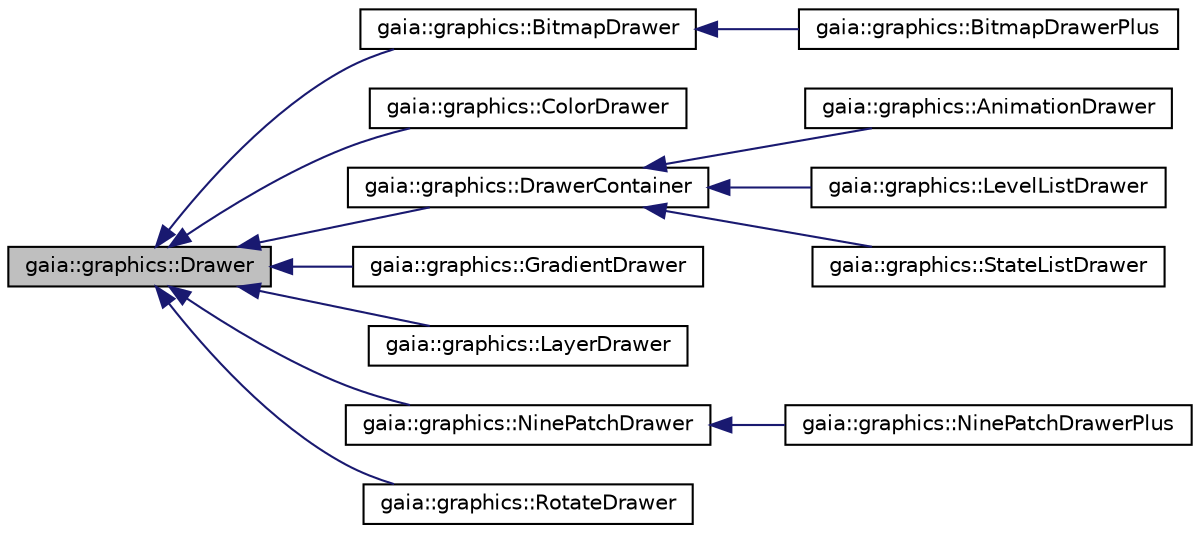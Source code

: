 digraph G
{
  edge [fontname="Helvetica",fontsize="10",labelfontname="Helvetica",labelfontsize="10"];
  node [fontname="Helvetica",fontsize="10",shape=record];
  rankdir=LR;
  Node1 [label="gaia::graphics::Drawer",height=0.2,width=0.4,color="black", fillcolor="grey75", style="filled" fontcolor="black"];
  Node1 -> Node2 [dir=back,color="midnightblue",fontsize="10",style="solid",fontname="Helvetica"];
  Node2 [label="gaia::graphics::BitmapDrawer",height=0.2,width=0.4,color="black", fillcolor="white", style="filled",URL="$d8/d3e/classgaia_1_1graphics_1_1_bitmap_drawer.html",tooltip="A Drawer that wraps a bitmap and can be tiled, stretched, or aligned."];
  Node2 -> Node3 [dir=back,color="midnightblue",fontsize="10",style="solid",fontname="Helvetica"];
  Node3 [label="gaia::graphics::BitmapDrawerPlus",height=0.2,width=0.4,color="black", fillcolor="white", style="filled",URL="$d3/d44/classgaia_1_1graphics_1_1_bitmap_drawer_plus.html",tooltip="A BitmapDrawerPlus only can be defined in an XML file with the &lt;bitmap-plus&gt; element."];
  Node1 -> Node4 [dir=back,color="midnightblue",fontsize="10",style="solid",fontname="Helvetica"];
  Node4 [label="gaia::graphics::ColorDrawer",height=0.2,width=0.4,color="black", fillcolor="white", style="filled",URL="$d6/dcd/classgaia_1_1graphics_1_1_color_drawer.html",tooltip="A specialized Drawer that fills the Canvas with a specified color."];
  Node1 -> Node5 [dir=back,color="midnightblue",fontsize="10",style="solid",fontname="Helvetica"];
  Node5 [label="gaia::graphics::DrawerContainer",height=0.2,width=0.4,color="black", fillcolor="white", style="filled",URL="$d0/da6/classgaia_1_1graphics_1_1_drawer_container.html",tooltip="A helper class that contains several Drawers and selects which one to use."];
  Node5 -> Node6 [dir=back,color="midnightblue",fontsize="10",style="solid",fontname="Helvetica"];
  Node6 [label="gaia::graphics::AnimationDrawer",height=0.2,width=0.4,color="black", fillcolor="white", style="filled",URL="$d4/d9c/classgaia_1_1graphics_1_1_animation_drawer.html",tooltip="An object used to create frame-by-frame animations, defined by a series of Drawer objects..."];
  Node5 -> Node7 [dir=back,color="midnightblue",fontsize="10",style="solid",fontname="Helvetica"];
  Node7 [label="gaia::graphics::LevelListDrawer",height=0.2,width=0.4,color="black", fillcolor="white", style="filled",URL="$d2/dde/classgaia_1_1graphics_1_1_level_list_drawer.html",tooltip="A resource that manages a number of alternate Drawers, each assigned a maximum numerical value..."];
  Node5 -> Node8 [dir=back,color="midnightblue",fontsize="10",style="solid",fontname="Helvetica"];
  Node8 [label="gaia::graphics::StateListDrawer",height=0.2,width=0.4,color="black", fillcolor="white", style="filled",URL="$da/dbc/classgaia_1_1graphics_1_1_state_list_drawer.html",tooltip="Lets you assign a number of graphic images to a single Drawer and swap out the visible item by a stri..."];
  Node1 -> Node9 [dir=back,color="midnightblue",fontsize="10",style="solid",fontname="Helvetica"];
  Node9 [label="gaia::graphics::GradientDrawer",height=0.2,width=0.4,color="black", fillcolor="white", style="filled",URL="$d7/df9/classgaia_1_1graphics_1_1_gradient_drawer.html",tooltip="A Drawer with a color gradient for buttons, backgrounds, etc."];
  Node1 -> Node10 [dir=back,color="midnightblue",fontsize="10",style="solid",fontname="Helvetica"];
  Node10 [label="gaia::graphics::LayerDrawer",height=0.2,width=0.4,color="black", fillcolor="white", style="filled",URL="$d1/d24/classgaia_1_1graphics_1_1_layer_drawer.html",tooltip="A Drawer that manages an array of other Drawers."];
  Node1 -> Node11 [dir=back,color="midnightblue",fontsize="10",style="solid",fontname="Helvetica"];
  Node11 [label="gaia::graphics::NinePatchDrawer",height=0.2,width=0.4,color="black", fillcolor="white", style="filled",URL="$dc/dd7/classgaia_1_1graphics_1_1_nine_patch_drawer.html",tooltip="A resizeable bitmap, with stretchable areas that you define."];
  Node11 -> Node12 [dir=back,color="midnightblue",fontsize="10",style="solid",fontname="Helvetica"];
  Node12 [label="gaia::graphics::NinePatchDrawerPlus",height=0.2,width=0.4,color="black", fillcolor="white", style="filled",URL="$d6/d08/classgaia_1_1graphics_1_1_nine_patch_drawer_plus.html",tooltip="A NinePatchDrawerPlus only can be defined in an XML file with the &lt;bitmap-plus&gt; element."];
  Node1 -> Node13 [dir=back,color="midnightblue",fontsize="10",style="solid",fontname="Helvetica"];
  Node13 [label="gaia::graphics::RotateDrawer",height=0.2,width=0.4,color="black", fillcolor="white", style="filled",URL="$de/d00/classgaia_1_1graphics_1_1_rotate_drawer.html",tooltip="A Drawer that can rotate another Drawer based on the current level value."];
}
